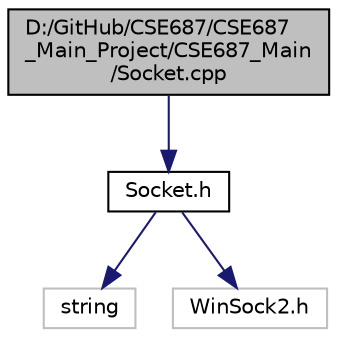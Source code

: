 digraph "D:/GitHub/CSE687/CSE687_Main_Project/CSE687_Main/Socket.cpp"
{
 // LATEX_PDF_SIZE
  edge [fontname="Helvetica",fontsize="10",labelfontname="Helvetica",labelfontsize="10"];
  node [fontname="Helvetica",fontsize="10",shape=record];
  Node1 [label="D:/GitHub/CSE687/CSE687\l_Main_Project/CSE687_Main\l/Socket.cpp",height=0.2,width=0.4,color="black", fillcolor="grey75", style="filled", fontcolor="black",tooltip=" "];
  Node1 -> Node2 [color="midnightblue",fontsize="10",style="solid",fontname="Helvetica"];
  Node2 [label="Socket.h",height=0.2,width=0.4,color="black", fillcolor="white", style="filled",URL="$_socket_8h.html",tooltip=" "];
  Node2 -> Node3 [color="midnightblue",fontsize="10",style="solid",fontname="Helvetica"];
  Node3 [label="string",height=0.2,width=0.4,color="grey75", fillcolor="white", style="filled",tooltip=" "];
  Node2 -> Node4 [color="midnightblue",fontsize="10",style="solid",fontname="Helvetica"];
  Node4 [label="WinSock2.h",height=0.2,width=0.4,color="grey75", fillcolor="white", style="filled",tooltip=" "];
}
